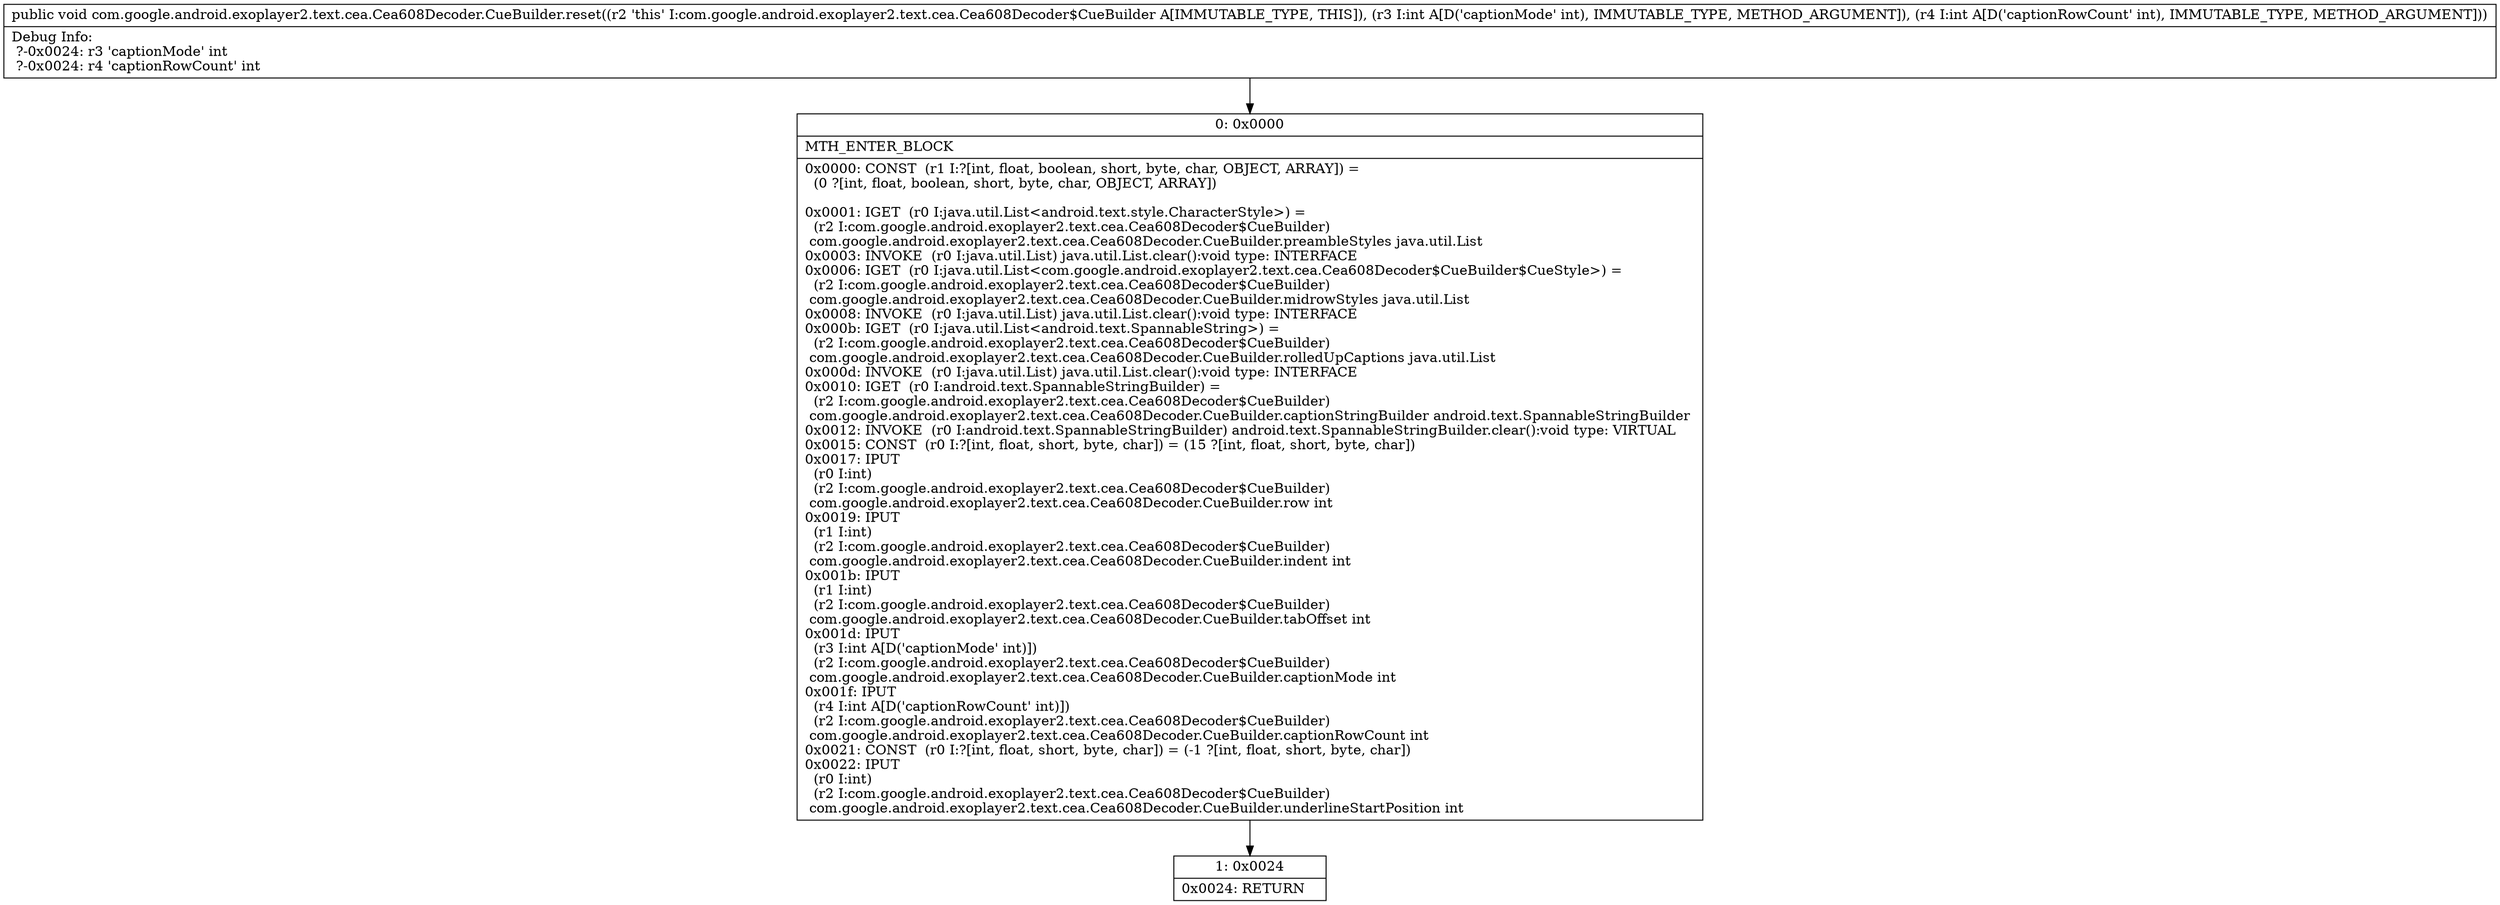 digraph "CFG forcom.google.android.exoplayer2.text.cea.Cea608Decoder.CueBuilder.reset(II)V" {
Node_0 [shape=record,label="{0\:\ 0x0000|MTH_ENTER_BLOCK\l|0x0000: CONST  (r1 I:?[int, float, boolean, short, byte, char, OBJECT, ARRAY]) = \l  (0 ?[int, float, boolean, short, byte, char, OBJECT, ARRAY])\l \l0x0001: IGET  (r0 I:java.util.List\<android.text.style.CharacterStyle\>) = \l  (r2 I:com.google.android.exoplayer2.text.cea.Cea608Decoder$CueBuilder)\l com.google.android.exoplayer2.text.cea.Cea608Decoder.CueBuilder.preambleStyles java.util.List \l0x0003: INVOKE  (r0 I:java.util.List) java.util.List.clear():void type: INTERFACE \l0x0006: IGET  (r0 I:java.util.List\<com.google.android.exoplayer2.text.cea.Cea608Decoder$CueBuilder$CueStyle\>) = \l  (r2 I:com.google.android.exoplayer2.text.cea.Cea608Decoder$CueBuilder)\l com.google.android.exoplayer2.text.cea.Cea608Decoder.CueBuilder.midrowStyles java.util.List \l0x0008: INVOKE  (r0 I:java.util.List) java.util.List.clear():void type: INTERFACE \l0x000b: IGET  (r0 I:java.util.List\<android.text.SpannableString\>) = \l  (r2 I:com.google.android.exoplayer2.text.cea.Cea608Decoder$CueBuilder)\l com.google.android.exoplayer2.text.cea.Cea608Decoder.CueBuilder.rolledUpCaptions java.util.List \l0x000d: INVOKE  (r0 I:java.util.List) java.util.List.clear():void type: INTERFACE \l0x0010: IGET  (r0 I:android.text.SpannableStringBuilder) = \l  (r2 I:com.google.android.exoplayer2.text.cea.Cea608Decoder$CueBuilder)\l com.google.android.exoplayer2.text.cea.Cea608Decoder.CueBuilder.captionStringBuilder android.text.SpannableStringBuilder \l0x0012: INVOKE  (r0 I:android.text.SpannableStringBuilder) android.text.SpannableStringBuilder.clear():void type: VIRTUAL \l0x0015: CONST  (r0 I:?[int, float, short, byte, char]) = (15 ?[int, float, short, byte, char]) \l0x0017: IPUT  \l  (r0 I:int)\l  (r2 I:com.google.android.exoplayer2.text.cea.Cea608Decoder$CueBuilder)\l com.google.android.exoplayer2.text.cea.Cea608Decoder.CueBuilder.row int \l0x0019: IPUT  \l  (r1 I:int)\l  (r2 I:com.google.android.exoplayer2.text.cea.Cea608Decoder$CueBuilder)\l com.google.android.exoplayer2.text.cea.Cea608Decoder.CueBuilder.indent int \l0x001b: IPUT  \l  (r1 I:int)\l  (r2 I:com.google.android.exoplayer2.text.cea.Cea608Decoder$CueBuilder)\l com.google.android.exoplayer2.text.cea.Cea608Decoder.CueBuilder.tabOffset int \l0x001d: IPUT  \l  (r3 I:int A[D('captionMode' int)])\l  (r2 I:com.google.android.exoplayer2.text.cea.Cea608Decoder$CueBuilder)\l com.google.android.exoplayer2.text.cea.Cea608Decoder.CueBuilder.captionMode int \l0x001f: IPUT  \l  (r4 I:int A[D('captionRowCount' int)])\l  (r2 I:com.google.android.exoplayer2.text.cea.Cea608Decoder$CueBuilder)\l com.google.android.exoplayer2.text.cea.Cea608Decoder.CueBuilder.captionRowCount int \l0x0021: CONST  (r0 I:?[int, float, short, byte, char]) = (\-1 ?[int, float, short, byte, char]) \l0x0022: IPUT  \l  (r0 I:int)\l  (r2 I:com.google.android.exoplayer2.text.cea.Cea608Decoder$CueBuilder)\l com.google.android.exoplayer2.text.cea.Cea608Decoder.CueBuilder.underlineStartPosition int \l}"];
Node_1 [shape=record,label="{1\:\ 0x0024|0x0024: RETURN   \l}"];
MethodNode[shape=record,label="{public void com.google.android.exoplayer2.text.cea.Cea608Decoder.CueBuilder.reset((r2 'this' I:com.google.android.exoplayer2.text.cea.Cea608Decoder$CueBuilder A[IMMUTABLE_TYPE, THIS]), (r3 I:int A[D('captionMode' int), IMMUTABLE_TYPE, METHOD_ARGUMENT]), (r4 I:int A[D('captionRowCount' int), IMMUTABLE_TYPE, METHOD_ARGUMENT]))  | Debug Info:\l  ?\-0x0024: r3 'captionMode' int\l  ?\-0x0024: r4 'captionRowCount' int\l}"];
MethodNode -> Node_0;
Node_0 -> Node_1;
}

